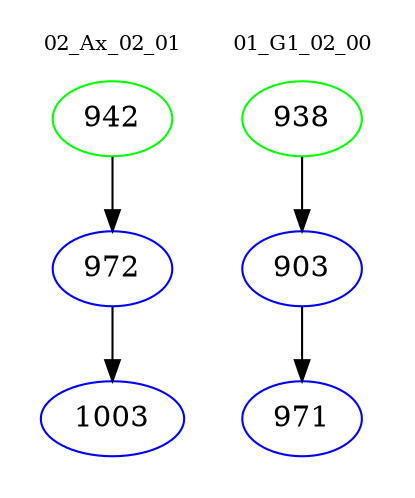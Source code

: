 digraph{
subgraph cluster_0 {
color = white
label = "02_Ax_02_01";
fontsize=10;
T0_942 [label="942", color="green"]
T0_942 -> T0_972 [color="black"]
T0_972 [label="972", color="blue"]
T0_972 -> T0_1003 [color="black"]
T0_1003 [label="1003", color="blue"]
}
subgraph cluster_1 {
color = white
label = "01_G1_02_00";
fontsize=10;
T1_938 [label="938", color="green"]
T1_938 -> T1_903 [color="black"]
T1_903 [label="903", color="blue"]
T1_903 -> T1_971 [color="black"]
T1_971 [label="971", color="blue"]
}
}
